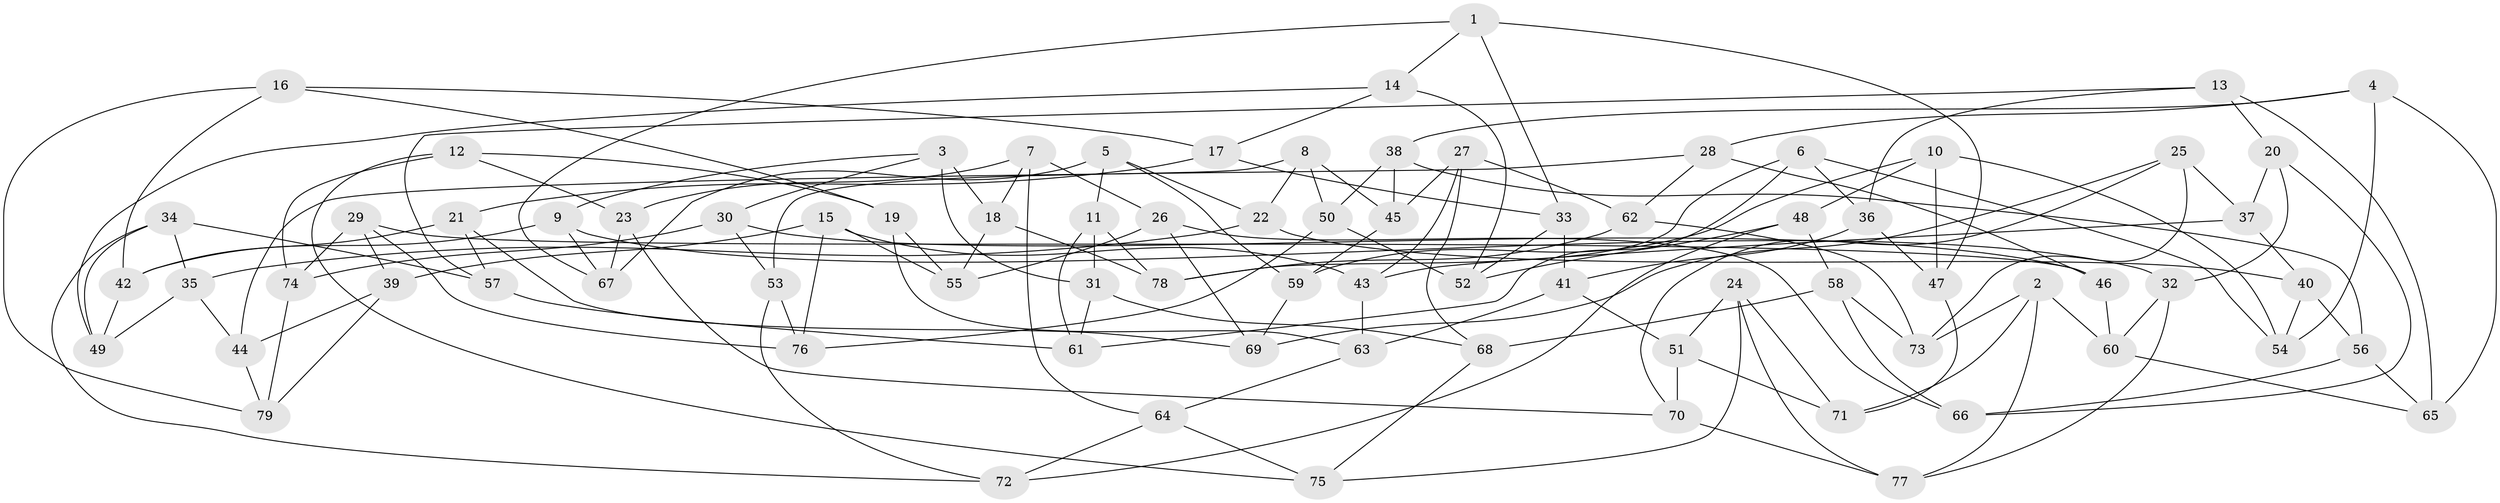 // coarse degree distribution, {2: 0.02564102564102564, 5: 0.07692307692307693, 4: 0.5128205128205128, 3: 0.1794871794871795, 6: 0.05128205128205128, 7: 0.07692307692307693, 8: 0.02564102564102564, 9: 0.02564102564102564, 10: 0.02564102564102564}
// Generated by graph-tools (version 1.1) at 2025/01/03/04/25 22:01:08]
// undirected, 79 vertices, 158 edges
graph export_dot {
graph [start="1"]
  node [color=gray90,style=filled];
  1;
  2;
  3;
  4;
  5;
  6;
  7;
  8;
  9;
  10;
  11;
  12;
  13;
  14;
  15;
  16;
  17;
  18;
  19;
  20;
  21;
  22;
  23;
  24;
  25;
  26;
  27;
  28;
  29;
  30;
  31;
  32;
  33;
  34;
  35;
  36;
  37;
  38;
  39;
  40;
  41;
  42;
  43;
  44;
  45;
  46;
  47;
  48;
  49;
  50;
  51;
  52;
  53;
  54;
  55;
  56;
  57;
  58;
  59;
  60;
  61;
  62;
  63;
  64;
  65;
  66;
  67;
  68;
  69;
  70;
  71;
  72;
  73;
  74;
  75;
  76;
  77;
  78;
  79;
  1 -- 67;
  1 -- 47;
  1 -- 33;
  1 -- 14;
  2 -- 60;
  2 -- 77;
  2 -- 73;
  2 -- 71;
  3 -- 18;
  3 -- 31;
  3 -- 9;
  3 -- 30;
  4 -- 38;
  4 -- 28;
  4 -- 54;
  4 -- 65;
  5 -- 67;
  5 -- 22;
  5 -- 59;
  5 -- 11;
  6 -- 61;
  6 -- 78;
  6 -- 54;
  6 -- 36;
  7 -- 64;
  7 -- 18;
  7 -- 26;
  7 -- 23;
  8 -- 22;
  8 -- 50;
  8 -- 53;
  8 -- 45;
  9 -- 67;
  9 -- 42;
  9 -- 32;
  10 -- 47;
  10 -- 59;
  10 -- 54;
  10 -- 48;
  11 -- 61;
  11 -- 78;
  11 -- 31;
  12 -- 23;
  12 -- 74;
  12 -- 75;
  12 -- 19;
  13 -- 20;
  13 -- 65;
  13 -- 57;
  13 -- 36;
  14 -- 49;
  14 -- 17;
  14 -- 52;
  15 -- 43;
  15 -- 39;
  15 -- 76;
  15 -- 55;
  16 -- 17;
  16 -- 79;
  16 -- 42;
  16 -- 19;
  17 -- 21;
  17 -- 33;
  18 -- 55;
  18 -- 78;
  19 -- 55;
  19 -- 63;
  20 -- 37;
  20 -- 32;
  20 -- 66;
  21 -- 57;
  21 -- 42;
  21 -- 69;
  22 -- 35;
  22 -- 40;
  23 -- 67;
  23 -- 70;
  24 -- 51;
  24 -- 75;
  24 -- 77;
  24 -- 71;
  25 -- 37;
  25 -- 69;
  25 -- 73;
  25 -- 70;
  26 -- 55;
  26 -- 66;
  26 -- 69;
  27 -- 62;
  27 -- 45;
  27 -- 68;
  27 -- 43;
  28 -- 62;
  28 -- 44;
  28 -- 46;
  29 -- 46;
  29 -- 74;
  29 -- 39;
  29 -- 76;
  30 -- 53;
  30 -- 46;
  30 -- 74;
  31 -- 68;
  31 -- 61;
  32 -- 77;
  32 -- 60;
  33 -- 52;
  33 -- 41;
  34 -- 72;
  34 -- 35;
  34 -- 49;
  34 -- 57;
  35 -- 44;
  35 -- 49;
  36 -- 41;
  36 -- 47;
  37 -- 40;
  37 -- 43;
  38 -- 50;
  38 -- 56;
  38 -- 45;
  39 -- 44;
  39 -- 79;
  40 -- 54;
  40 -- 56;
  41 -- 51;
  41 -- 63;
  42 -- 49;
  43 -- 63;
  44 -- 79;
  45 -- 59;
  46 -- 60;
  47 -- 71;
  48 -- 52;
  48 -- 72;
  48 -- 58;
  50 -- 76;
  50 -- 52;
  51 -- 71;
  51 -- 70;
  53 -- 72;
  53 -- 76;
  56 -- 66;
  56 -- 65;
  57 -- 61;
  58 -- 68;
  58 -- 73;
  58 -- 66;
  59 -- 69;
  60 -- 65;
  62 -- 78;
  62 -- 73;
  63 -- 64;
  64 -- 75;
  64 -- 72;
  68 -- 75;
  70 -- 77;
  74 -- 79;
}
